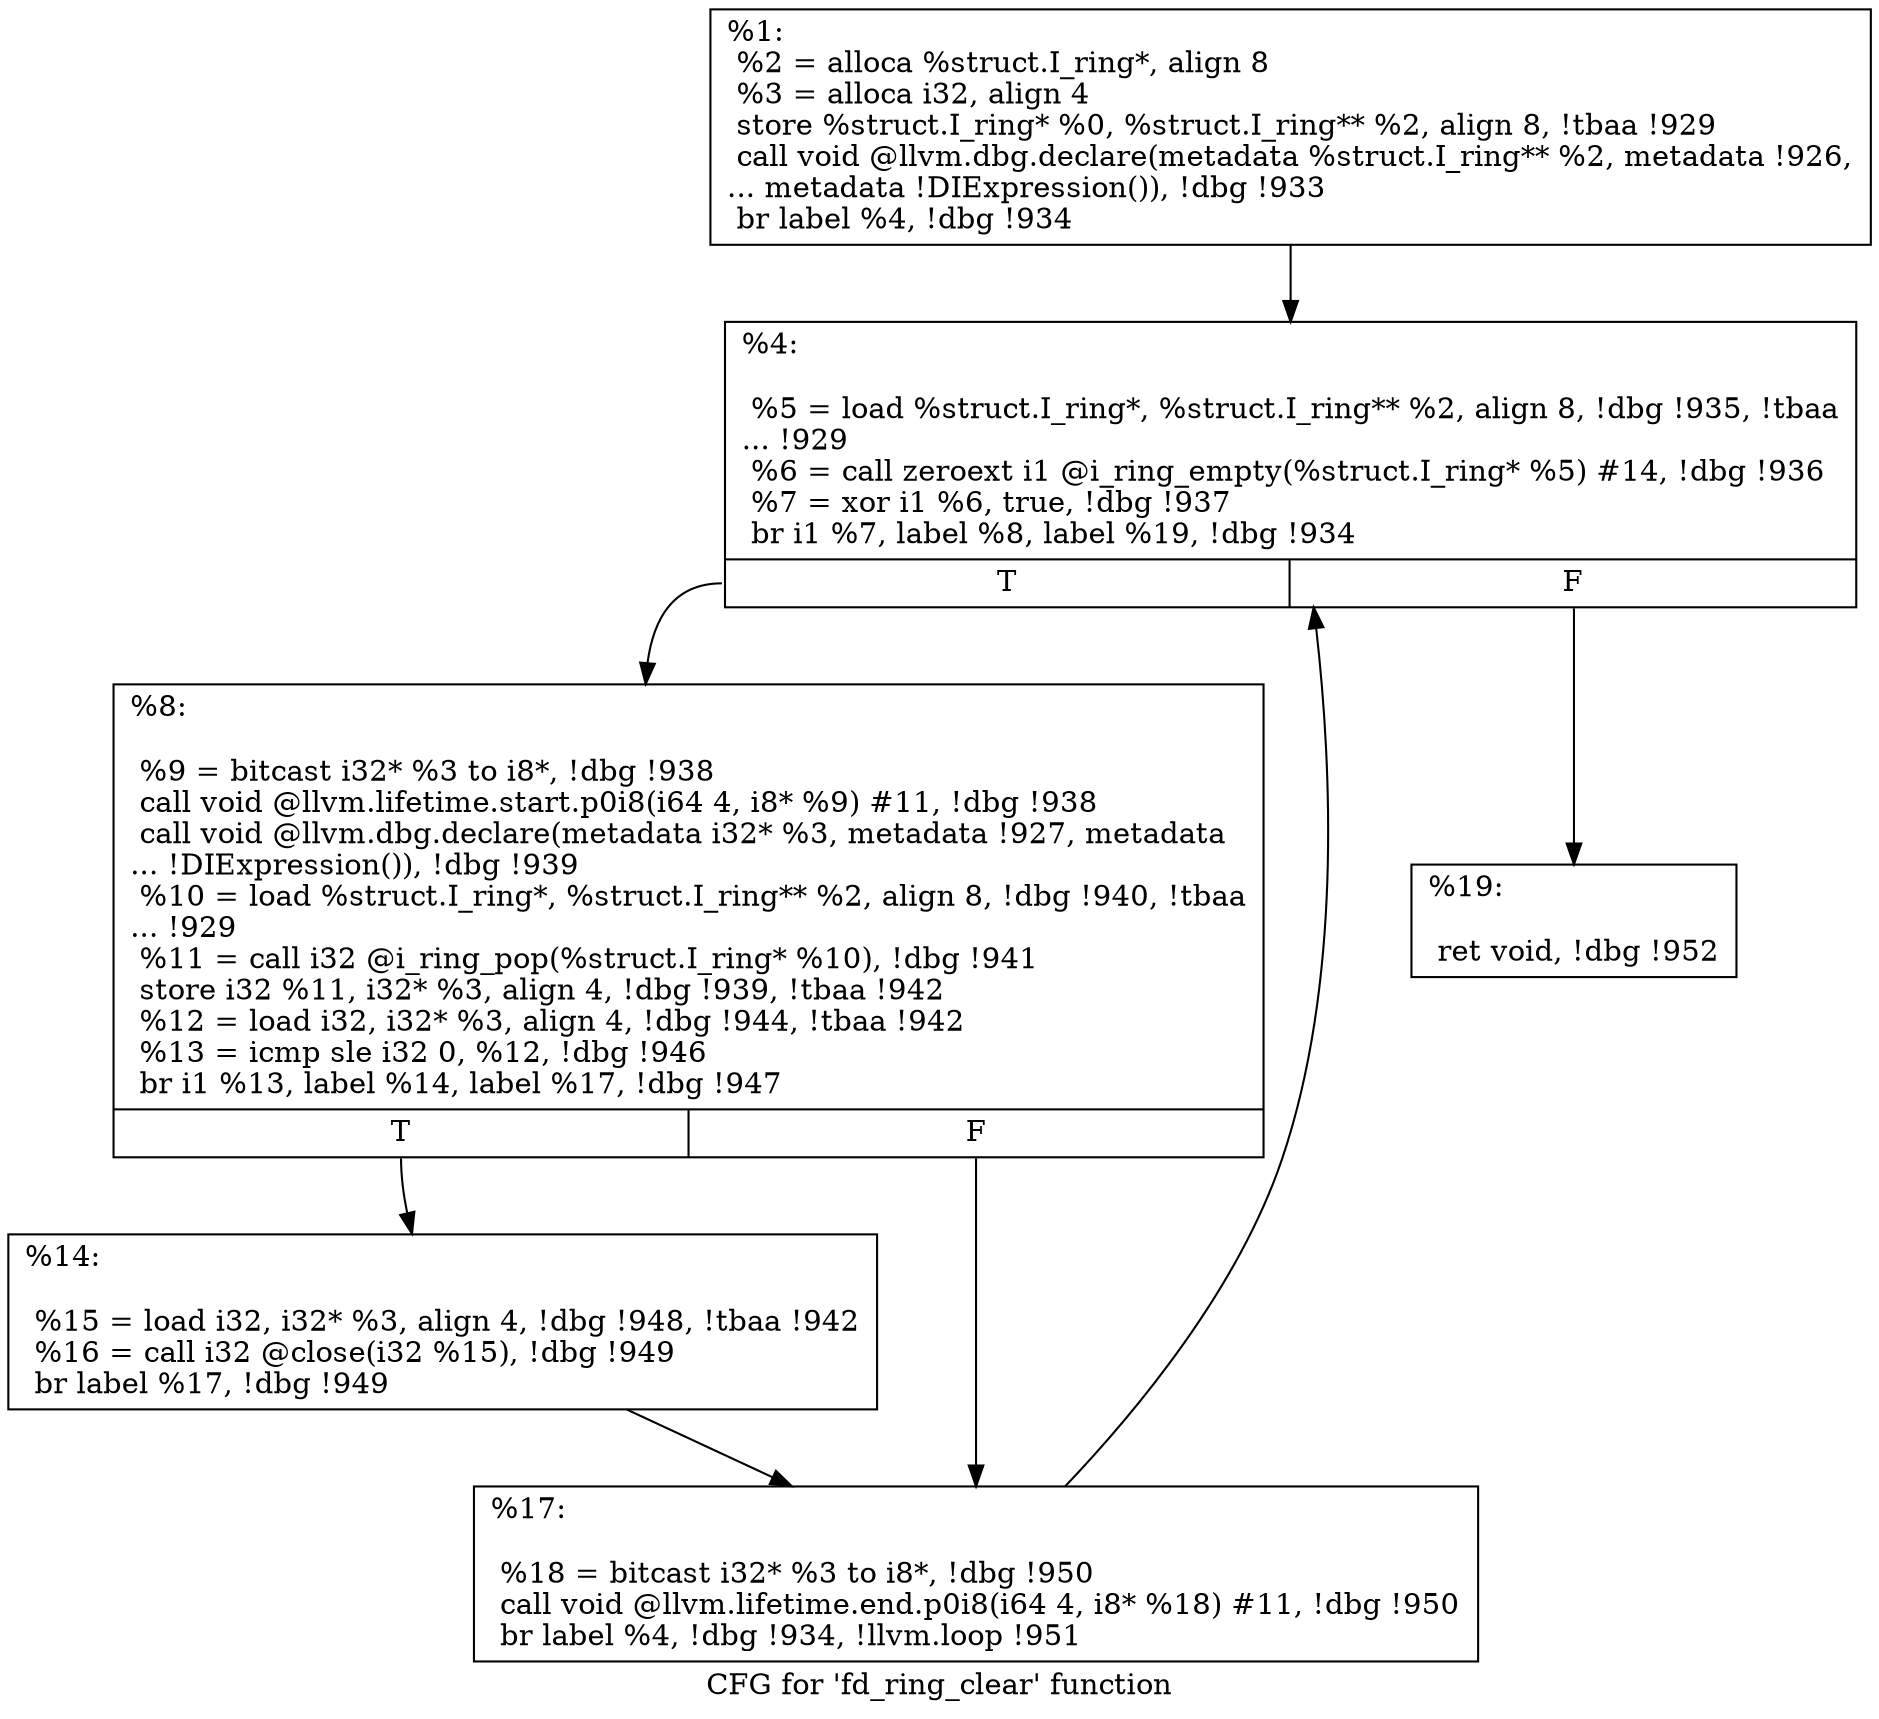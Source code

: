 digraph "CFG for 'fd_ring_clear' function" {
	label="CFG for 'fd_ring_clear' function";

	Node0x23d88e0 [shape=record,label="{%1:\l  %2 = alloca %struct.I_ring*, align 8\l  %3 = alloca i32, align 4\l  store %struct.I_ring* %0, %struct.I_ring** %2, align 8, !tbaa !929\l  call void @llvm.dbg.declare(metadata %struct.I_ring** %2, metadata !926,\l... metadata !DIExpression()), !dbg !933\l  br label %4, !dbg !934\l}"];
	Node0x23d88e0 -> Node0x23d89a0;
	Node0x23d89a0 [shape=record,label="{%4:\l\l  %5 = load %struct.I_ring*, %struct.I_ring** %2, align 8, !dbg !935, !tbaa\l... !929\l  %6 = call zeroext i1 @i_ring_empty(%struct.I_ring* %5) #14, !dbg !936\l  %7 = xor i1 %6, true, !dbg !937\l  br i1 %7, label %8, label %19, !dbg !934\l|{<s0>T|<s1>F}}"];
	Node0x23d89a0:s0 -> Node0x23d89f0;
	Node0x23d89a0:s1 -> Node0x23d8ae0;
	Node0x23d89f0 [shape=record,label="{%8:\l\l  %9 = bitcast i32* %3 to i8*, !dbg !938\l  call void @llvm.lifetime.start.p0i8(i64 4, i8* %9) #11, !dbg !938\l  call void @llvm.dbg.declare(metadata i32* %3, metadata !927, metadata\l... !DIExpression()), !dbg !939\l  %10 = load %struct.I_ring*, %struct.I_ring** %2, align 8, !dbg !940, !tbaa\l... !929\l  %11 = call i32 @i_ring_pop(%struct.I_ring* %10), !dbg !941\l  store i32 %11, i32* %3, align 4, !dbg !939, !tbaa !942\l  %12 = load i32, i32* %3, align 4, !dbg !944, !tbaa !942\l  %13 = icmp sle i32 0, %12, !dbg !946\l  br i1 %13, label %14, label %17, !dbg !947\l|{<s0>T|<s1>F}}"];
	Node0x23d89f0:s0 -> Node0x23d8a40;
	Node0x23d89f0:s1 -> Node0x23d8a90;
	Node0x23d8a40 [shape=record,label="{%14:\l\l  %15 = load i32, i32* %3, align 4, !dbg !948, !tbaa !942\l  %16 = call i32 @close(i32 %15), !dbg !949\l  br label %17, !dbg !949\l}"];
	Node0x23d8a40 -> Node0x23d8a90;
	Node0x23d8a90 [shape=record,label="{%17:\l\l  %18 = bitcast i32* %3 to i8*, !dbg !950\l  call void @llvm.lifetime.end.p0i8(i64 4, i8* %18) #11, !dbg !950\l  br label %4, !dbg !934, !llvm.loop !951\l}"];
	Node0x23d8a90 -> Node0x23d89a0;
	Node0x23d8ae0 [shape=record,label="{%19:\l\l  ret void, !dbg !952\l}"];
}
